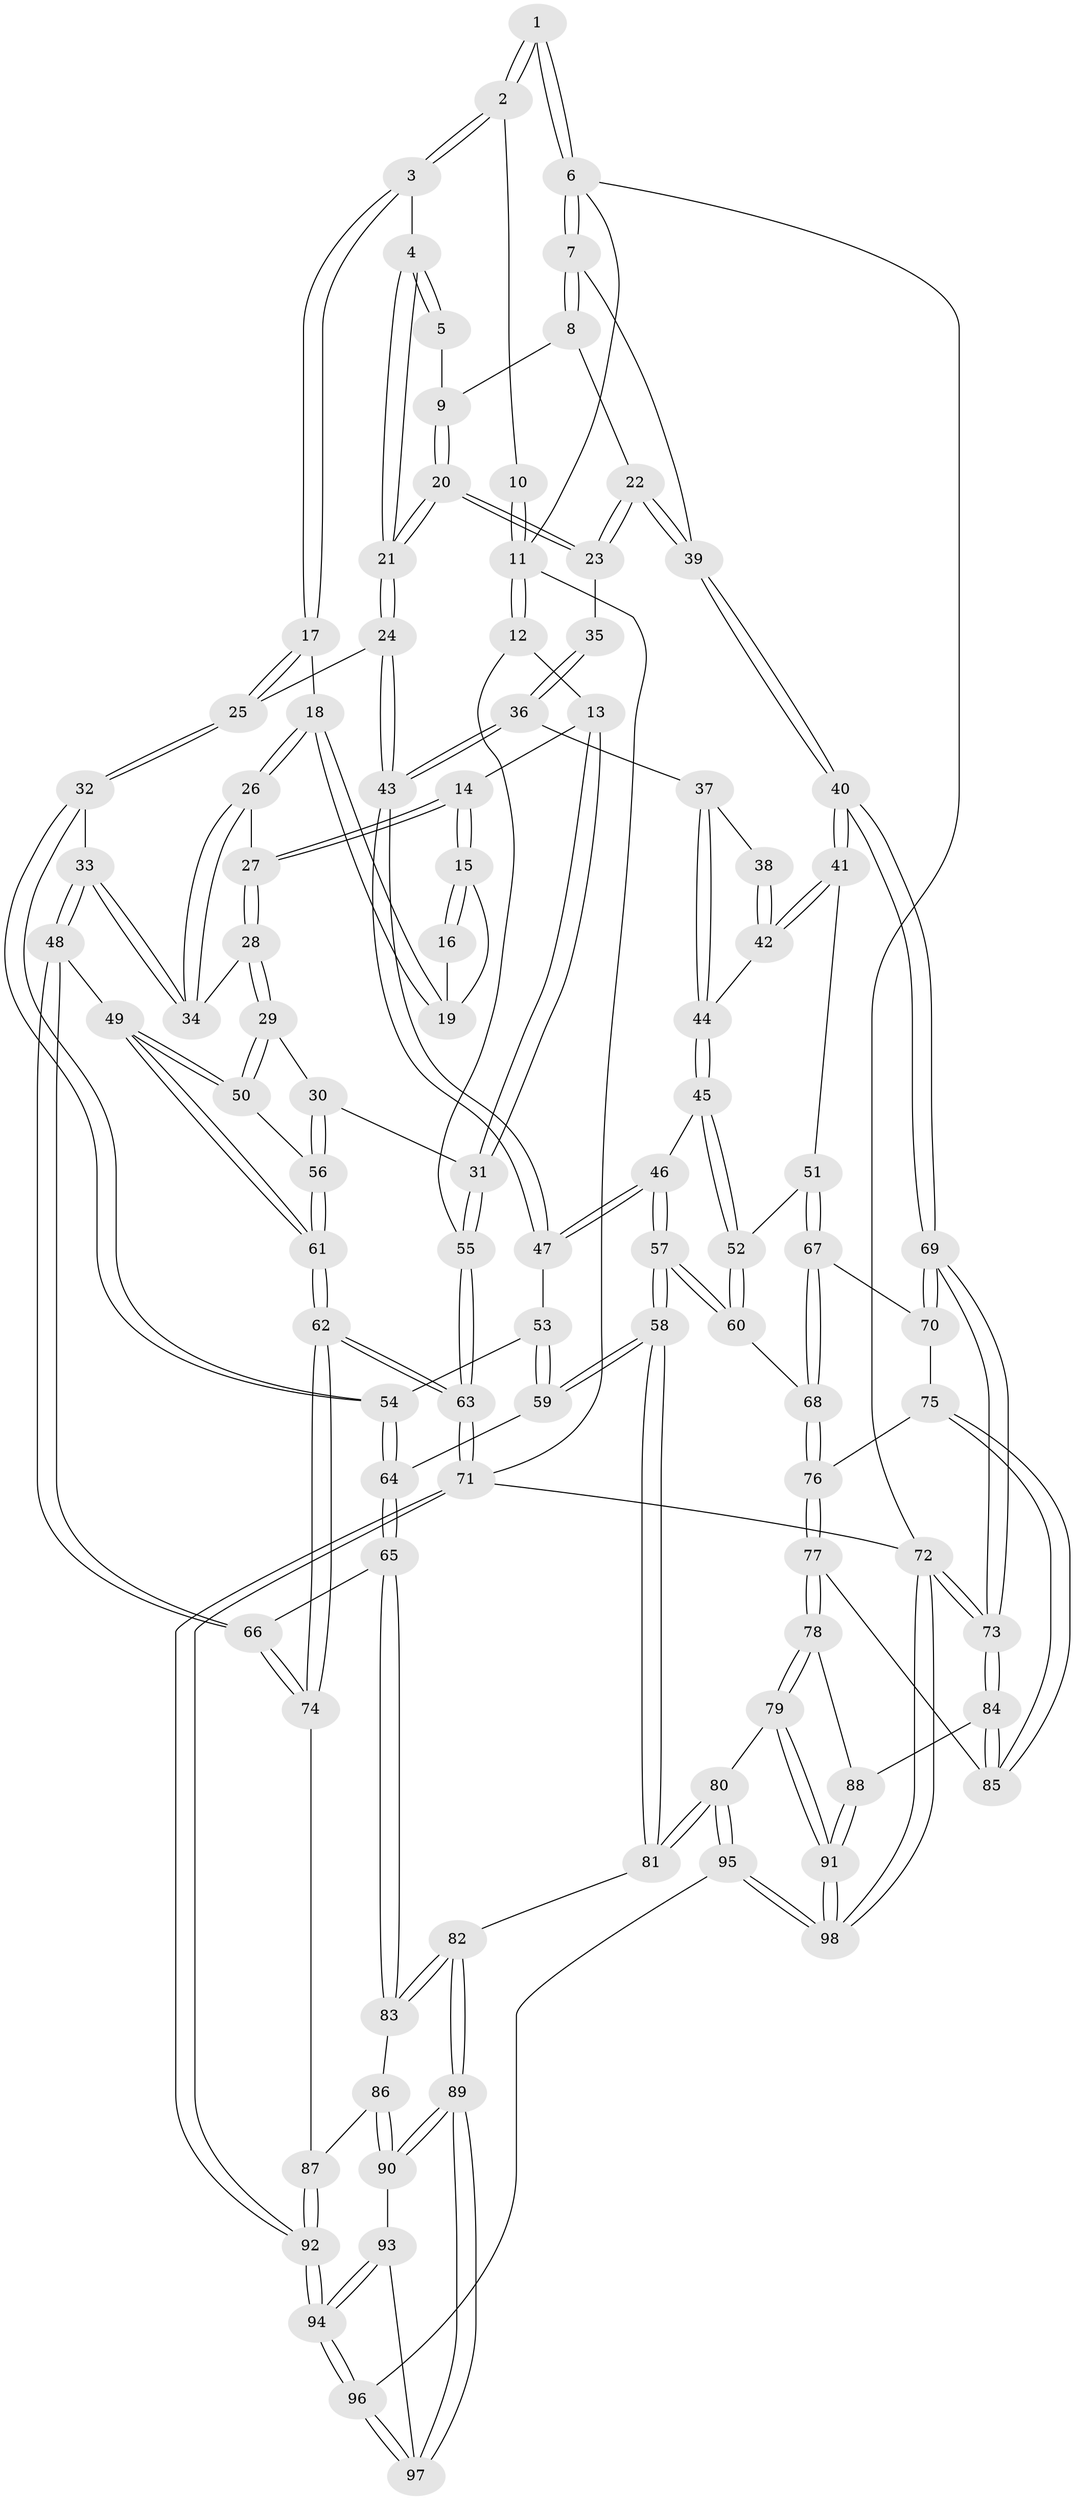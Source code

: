 // Generated by graph-tools (version 1.1) at 2025/38/03/09/25 02:38:35]
// undirected, 98 vertices, 242 edges
graph export_dot {
graph [start="1"]
  node [color=gray90,style=filled];
  1 [pos="+0.7543214771962514+0"];
  2 [pos="+0.31678974988643716+0"];
  3 [pos="+0.3823214003479014+0.03010159239732056"];
  4 [pos="+0.5277423761009234+0.13619563940494478"];
  5 [pos="+0.75252154226959+0"];
  6 [pos="+1+0"];
  7 [pos="+1+0.13398314509320466"];
  8 [pos="+0.8300685172728777+0.08662027592630232"];
  9 [pos="+0.7581258179885212+0.019015061168962063"];
  10 [pos="+0.23832956039420003+0"];
  11 [pos="+0+0"];
  12 [pos="+0+0"];
  13 [pos="+0.16935894908314691+0.22030811914174545"];
  14 [pos="+0.18130503813776086+0.22097984380777447"];
  15 [pos="+0.18313171144211937+0.2189870416284411"];
  16 [pos="+0.23197896819926025+0"];
  17 [pos="+0.37374443967501325+0.19244835200030258"];
  18 [pos="+0.317107491757251+0.24936685320459942"];
  19 [pos="+0.2575120857206574+0.2227561940218459"];
  20 [pos="+0.6983311154512056+0.2054388102497018"];
  21 [pos="+0.6201436122199052+0.29179302304313137"];
  22 [pos="+0.9661475600216685+0.2718136008360394"];
  23 [pos="+0.9130911517034553+0.2772643954227445"];
  24 [pos="+0.6041216031816812+0.3423375163328947"];
  25 [pos="+0.5531927805988357+0.35611878769494953"];
  26 [pos="+0.3002724918377328+0.3159640973844444"];
  27 [pos="+0.1838100336740959+0.25318388787787516"];
  28 [pos="+0.14150087168919992+0.3858481383074184"];
  29 [pos="+0.08905924543516881+0.4111962761699555"];
  30 [pos="+0.0009236631997089977+0.39428368191623275"];
  31 [pos="+0+0.37192880847002824"];
  32 [pos="+0.4298215837257399+0.45261517240943566"];
  33 [pos="+0.3865640005631123+0.4535950294623871"];
  34 [pos="+0.2992321736727103+0.3741236861234832"];
  35 [pos="+0.8318338466377794+0.327809215895801"];
  36 [pos="+0.6913683375861603+0.35892184208190103"];
  37 [pos="+0.7945527933184585+0.4187284128502259"];
  38 [pos="+0.8286116229724911+0.3738295526247545"];
  39 [pos="+1+0.3523308623945011"];
  40 [pos="+1+0.3658486534591366"];
  41 [pos="+0.9867669619542341+0.45971856156771884"];
  42 [pos="+0.8938885763745102+0.4445197893482673"];
  43 [pos="+0.6064842434869268+0.344514739026039"];
  44 [pos="+0.8159278868319164+0.44104328380137386"];
  45 [pos="+0.7813079573911489+0.49773779195397055"];
  46 [pos="+0.7139432270844898+0.510081327515251"];
  47 [pos="+0.6508180188984901+0.45263561808094216"];
  48 [pos="+0.24957871307336427+0.606647065989106"];
  49 [pos="+0.20551474506528014+0.57716099397963"];
  50 [pos="+0.18137844095962066+0.5587918444209239"];
  51 [pos="+0.939021679405332+0.5052982001682156"];
  52 [pos="+0.8469944823906527+0.5551761775691769"];
  53 [pos="+0.6240624707960778+0.5299770355844864"];
  54 [pos="+0.5172601137920126+0.6577699424196631"];
  55 [pos="+0+0.34109060708375716"];
  56 [pos="+0.060314034136492986+0.6085906517822492"];
  57 [pos="+0.7460261733421323+0.6768185503484919"];
  58 [pos="+0.7147983333956953+0.6941933283585684"];
  59 [pos="+0.7036769013086887+0.6911867159509536"];
  60 [pos="+0.7769843995801066+0.6751192949386606"];
  61 [pos="+0.0005496742900641831+0.701750738476922"];
  62 [pos="+0+0.7747402418121724"];
  63 [pos="+0+0.8591804005726759"];
  64 [pos="+0.5185819846717806+0.6693020968495429"];
  65 [pos="+0.4825307597786001+0.7154330167499738"];
  66 [pos="+0.258105458792985+0.6828444794994019"];
  67 [pos="+0.9040532600877835+0.6827668666842134"];
  68 [pos="+0.7934109345117245+0.6827878643668915"];
  69 [pos="+1+0.6373669182244546"];
  70 [pos="+0.9645192396423377+0.7075826128213665"];
  71 [pos="+0+1"];
  72 [pos="+1+1"];
  73 [pos="+1+1"];
  74 [pos="+0.2393170693791714+0.7150200353761326"];
  75 [pos="+0.9403979485422657+0.7766932912936004"];
  76 [pos="+0.8497945819742044+0.7967681577797041"];
  77 [pos="+0.8470851871894838+0.827861731004813"];
  78 [pos="+0.8235082583632125+0.88551930790652"];
  79 [pos="+0.7912109658129226+0.9022127458919722"];
  80 [pos="+0.7042845138905022+0.8758267954895733"];
  81 [pos="+0.6916807523005722+0.8594939584023894"];
  82 [pos="+0.5469134367880322+0.8650538990826179"];
  83 [pos="+0.4852306965196705+0.7727460934152006"];
  84 [pos="+0.9829482734437527+0.8872146011475107"];
  85 [pos="+0.9525557418007039+0.8336777960218993"];
  86 [pos="+0.3614142091840683+0.8737071771384339"];
  87 [pos="+0.26718368794052444+0.8562144136241387"];
  88 [pos="+0.9025577262606247+0.9047842980306382"];
  89 [pos="+0.5142672670950673+0.9564536830111303"];
  90 [pos="+0.3835752172847594+0.9100043646968531"];
  91 [pos="+0.8747535084677976+1"];
  92 [pos="+0+1"];
  93 [pos="+0.3735782263596133+0.9719033589151047"];
  94 [pos="+0.22408449452463616+1"];
  95 [pos="+0.6047246390570941+1"];
  96 [pos="+0.5614805747653668+1"];
  97 [pos="+0.5177792096901532+0.9915412864727104"];
  98 [pos="+0.8837694187012913+1"];
  1 -- 2;
  1 -- 2;
  1 -- 6;
  1 -- 6;
  2 -- 3;
  2 -- 3;
  2 -- 10;
  3 -- 4;
  3 -- 17;
  3 -- 17;
  4 -- 5;
  4 -- 5;
  4 -- 21;
  4 -- 21;
  5 -- 9;
  6 -- 7;
  6 -- 7;
  6 -- 11;
  6 -- 72;
  7 -- 8;
  7 -- 8;
  7 -- 39;
  8 -- 9;
  8 -- 22;
  9 -- 20;
  9 -- 20;
  10 -- 11;
  10 -- 11;
  11 -- 12;
  11 -- 12;
  11 -- 71;
  12 -- 13;
  12 -- 55;
  13 -- 14;
  13 -- 31;
  13 -- 31;
  14 -- 15;
  14 -- 15;
  14 -- 27;
  14 -- 27;
  15 -- 16;
  15 -- 16;
  15 -- 19;
  16 -- 19;
  17 -- 18;
  17 -- 25;
  17 -- 25;
  18 -- 19;
  18 -- 19;
  18 -- 26;
  18 -- 26;
  20 -- 21;
  20 -- 21;
  20 -- 23;
  20 -- 23;
  21 -- 24;
  21 -- 24;
  22 -- 23;
  22 -- 23;
  22 -- 39;
  22 -- 39;
  23 -- 35;
  24 -- 25;
  24 -- 43;
  24 -- 43;
  25 -- 32;
  25 -- 32;
  26 -- 27;
  26 -- 34;
  26 -- 34;
  27 -- 28;
  27 -- 28;
  28 -- 29;
  28 -- 29;
  28 -- 34;
  29 -- 30;
  29 -- 50;
  29 -- 50;
  30 -- 31;
  30 -- 56;
  30 -- 56;
  31 -- 55;
  31 -- 55;
  32 -- 33;
  32 -- 54;
  32 -- 54;
  33 -- 34;
  33 -- 34;
  33 -- 48;
  33 -- 48;
  35 -- 36;
  35 -- 36;
  36 -- 37;
  36 -- 43;
  36 -- 43;
  37 -- 38;
  37 -- 44;
  37 -- 44;
  38 -- 42;
  38 -- 42;
  39 -- 40;
  39 -- 40;
  40 -- 41;
  40 -- 41;
  40 -- 69;
  40 -- 69;
  41 -- 42;
  41 -- 42;
  41 -- 51;
  42 -- 44;
  43 -- 47;
  43 -- 47;
  44 -- 45;
  44 -- 45;
  45 -- 46;
  45 -- 52;
  45 -- 52;
  46 -- 47;
  46 -- 47;
  46 -- 57;
  46 -- 57;
  47 -- 53;
  48 -- 49;
  48 -- 66;
  48 -- 66;
  49 -- 50;
  49 -- 50;
  49 -- 61;
  49 -- 61;
  50 -- 56;
  51 -- 52;
  51 -- 67;
  51 -- 67;
  52 -- 60;
  52 -- 60;
  53 -- 54;
  53 -- 59;
  53 -- 59;
  54 -- 64;
  54 -- 64;
  55 -- 63;
  55 -- 63;
  56 -- 61;
  56 -- 61;
  57 -- 58;
  57 -- 58;
  57 -- 60;
  57 -- 60;
  58 -- 59;
  58 -- 59;
  58 -- 81;
  58 -- 81;
  59 -- 64;
  60 -- 68;
  61 -- 62;
  61 -- 62;
  62 -- 63;
  62 -- 63;
  62 -- 74;
  62 -- 74;
  63 -- 71;
  63 -- 71;
  64 -- 65;
  64 -- 65;
  65 -- 66;
  65 -- 83;
  65 -- 83;
  66 -- 74;
  66 -- 74;
  67 -- 68;
  67 -- 68;
  67 -- 70;
  68 -- 76;
  68 -- 76;
  69 -- 70;
  69 -- 70;
  69 -- 73;
  69 -- 73;
  70 -- 75;
  71 -- 92;
  71 -- 92;
  71 -- 72;
  72 -- 73;
  72 -- 73;
  72 -- 98;
  72 -- 98;
  73 -- 84;
  73 -- 84;
  74 -- 87;
  75 -- 76;
  75 -- 85;
  75 -- 85;
  76 -- 77;
  76 -- 77;
  77 -- 78;
  77 -- 78;
  77 -- 85;
  78 -- 79;
  78 -- 79;
  78 -- 88;
  79 -- 80;
  79 -- 91;
  79 -- 91;
  80 -- 81;
  80 -- 81;
  80 -- 95;
  80 -- 95;
  81 -- 82;
  82 -- 83;
  82 -- 83;
  82 -- 89;
  82 -- 89;
  83 -- 86;
  84 -- 85;
  84 -- 85;
  84 -- 88;
  86 -- 87;
  86 -- 90;
  86 -- 90;
  87 -- 92;
  87 -- 92;
  88 -- 91;
  88 -- 91;
  89 -- 90;
  89 -- 90;
  89 -- 97;
  89 -- 97;
  90 -- 93;
  91 -- 98;
  91 -- 98;
  92 -- 94;
  92 -- 94;
  93 -- 94;
  93 -- 94;
  93 -- 97;
  94 -- 96;
  94 -- 96;
  95 -- 96;
  95 -- 98;
  95 -- 98;
  96 -- 97;
  96 -- 97;
}
